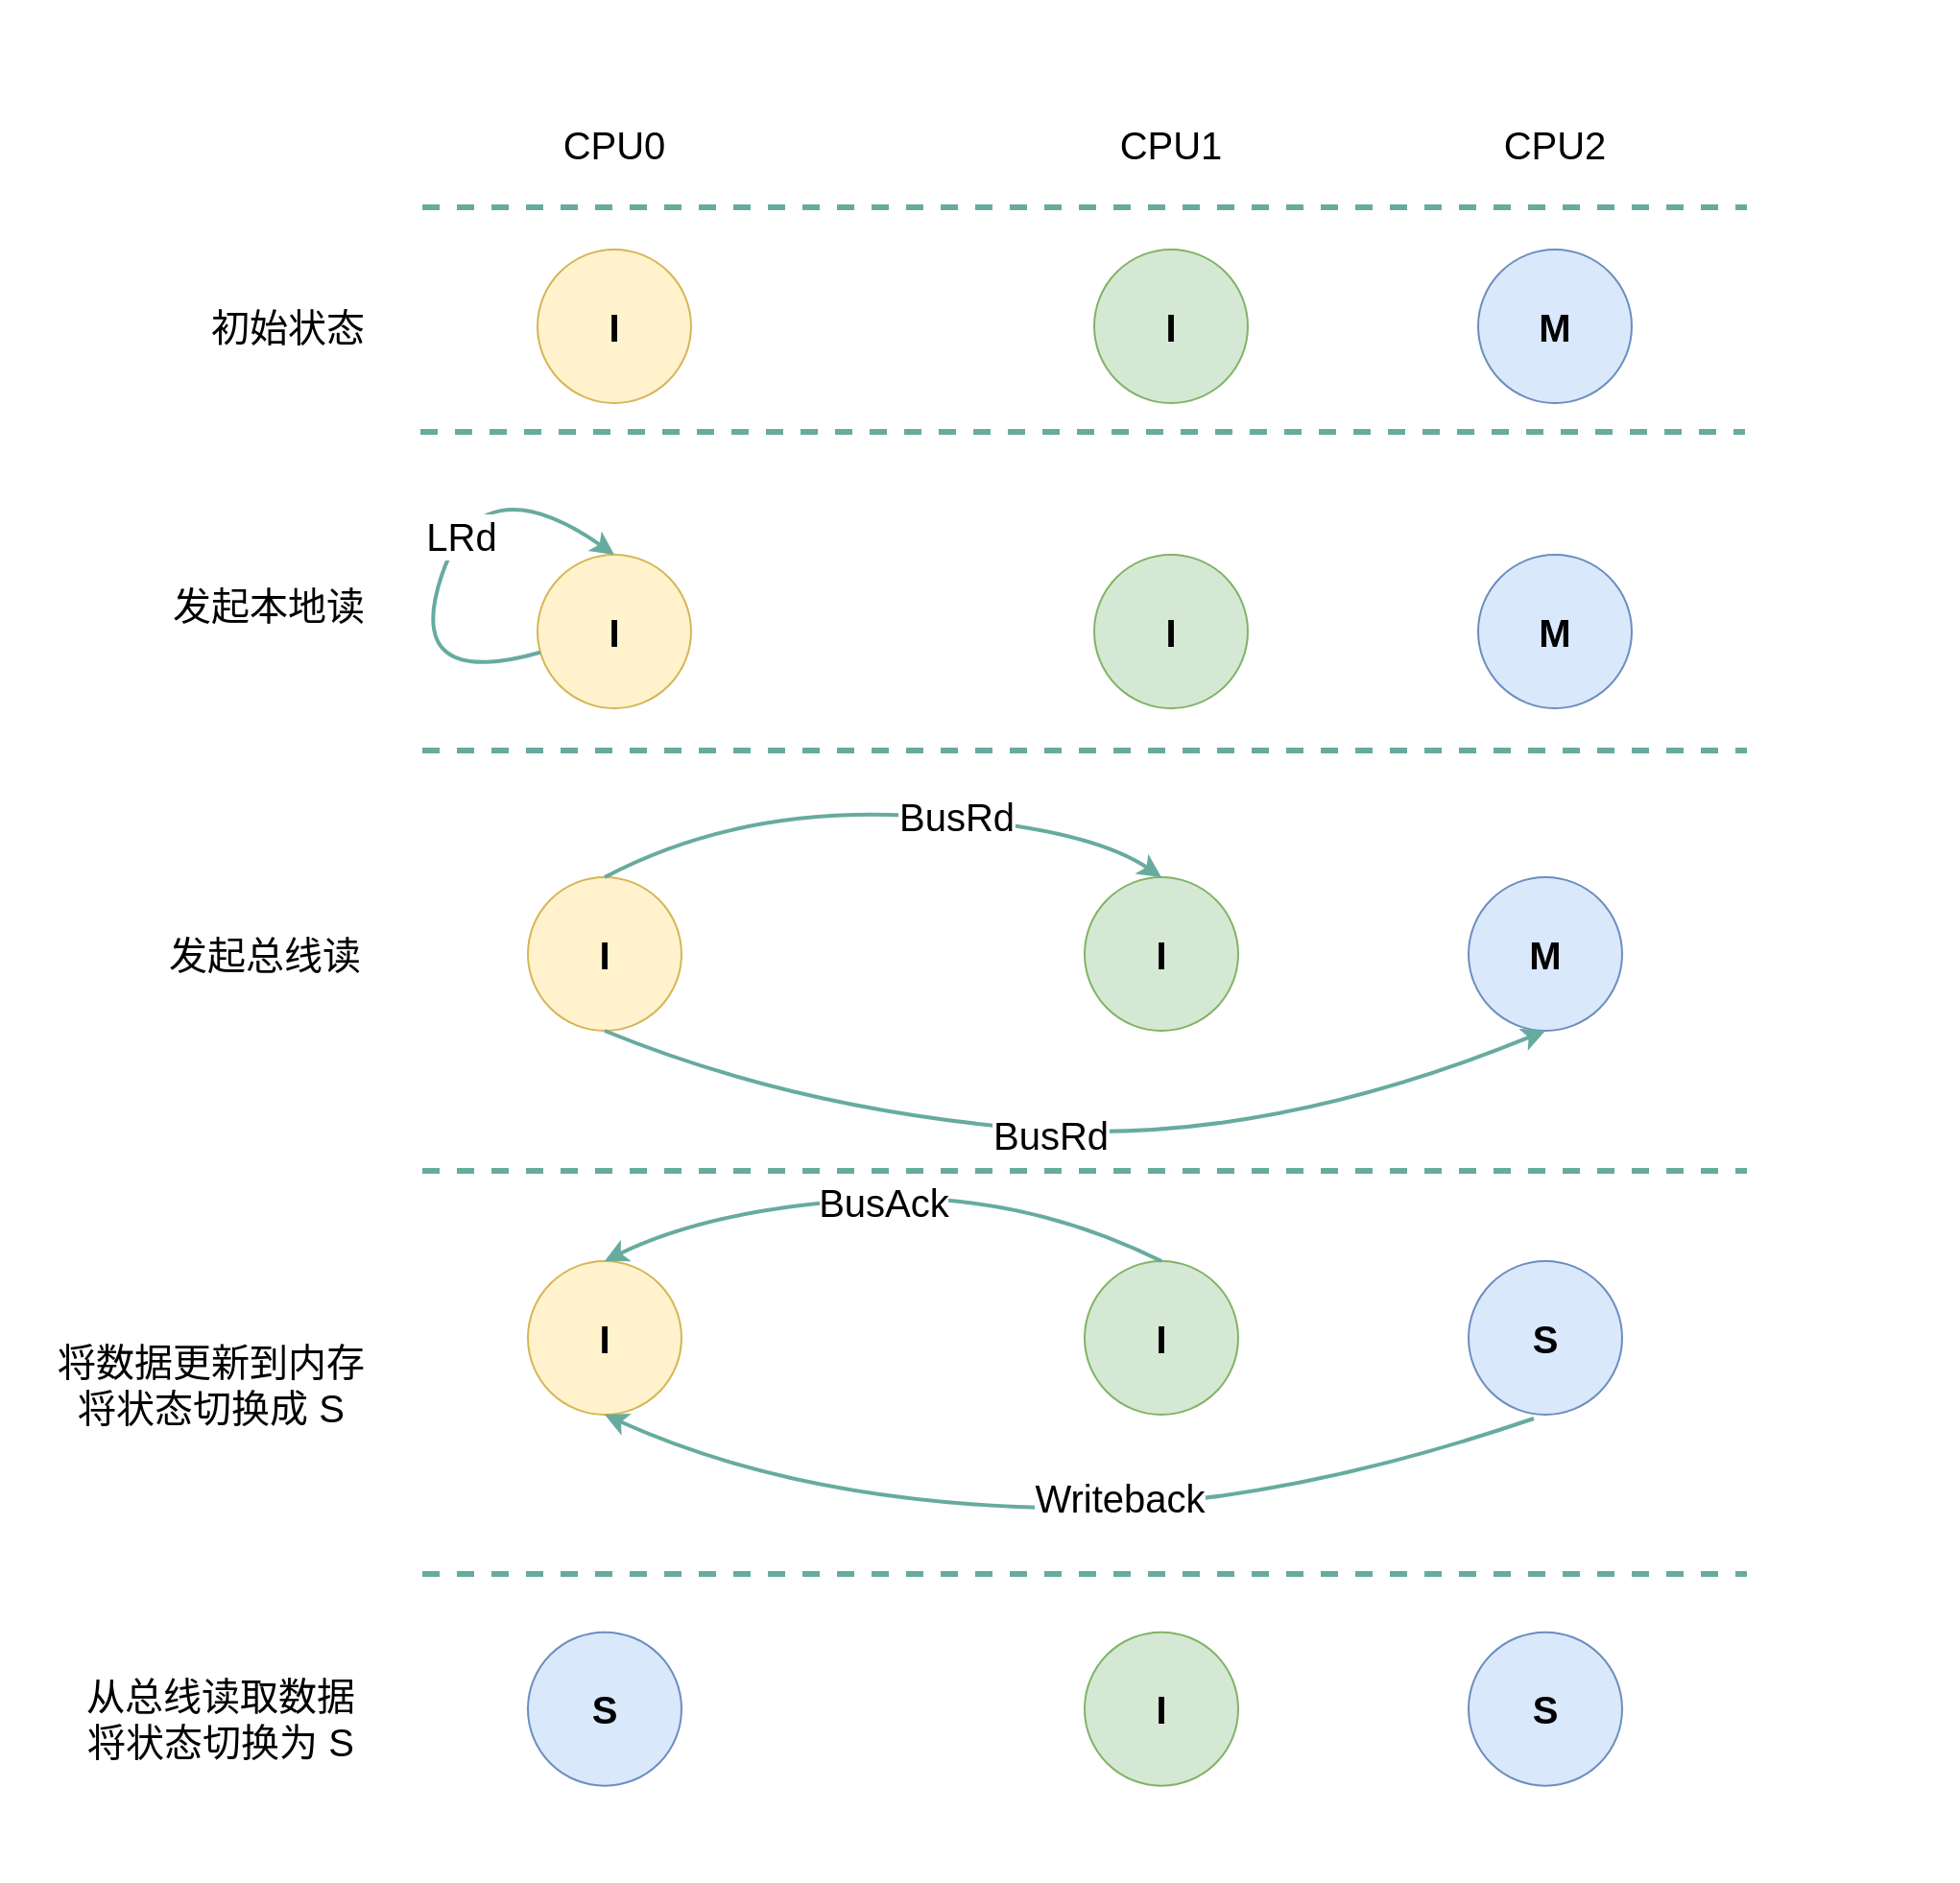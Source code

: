 <mxfile version="20.6.1" type="device"><diagram id="InvzYD1-TpO3iV65wGRZ" name="第 1 页"><mxGraphModel dx="1943" dy="1040" grid="1" gridSize="10" guides="1" tooltips="1" connect="1" arrows="1" fold="1" page="1" pageScale="1" pageWidth="850" pageHeight="1100" math="0" shadow="0"><root><mxCell id="0"/><mxCell id="1" parent="0"/><mxCell id="KuO6Eo7nbAIESPzuc6aE-1" value="I" style="ellipse;whiteSpace=wrap;html=1;aspect=fixed;fontStyle=1;fontSize=20;fillColor=#fff2cc;strokeColor=#d6b656;" parent="1" vertex="1"><mxGeometry x="170" y="390" width="80" height="80" as="geometry"/></mxCell><mxCell id="KuO6Eo7nbAIESPzuc6aE-2" value="I" style="ellipse;whiteSpace=wrap;html=1;aspect=fixed;fontStyle=1;fontSize=20;fillColor=#d5e8d4;strokeColor=#82b366;" parent="1" vertex="1"><mxGeometry x="460" y="390" width="80" height="80" as="geometry"/></mxCell><mxCell id="KuO6Eo7nbAIESPzuc6aE-3" value="M" style="ellipse;whiteSpace=wrap;html=1;aspect=fixed;fillColor=#dae8fc;strokeColor=#6c8ebf;fontStyle=1;fontSize=20;" parent="1" vertex="1"><mxGeometry x="660" y="390" width="80" height="80" as="geometry"/></mxCell><mxCell id="KuO6Eo7nbAIESPzuc6aE-4" value="CPU0" style="text;html=1;strokeColor=none;fillColor=none;align=center;verticalAlign=middle;whiteSpace=wrap;rounded=0;fontSize=20;" parent="1" vertex="1"><mxGeometry x="180" y="320" width="60" height="30" as="geometry"/></mxCell><mxCell id="KuO6Eo7nbAIESPzuc6aE-5" value="CPU1" style="text;html=1;strokeColor=none;fillColor=none;align=center;verticalAlign=middle;whiteSpace=wrap;rounded=0;fontSize=20;" parent="1" vertex="1"><mxGeometry x="470" y="320" width="60" height="30" as="geometry"/></mxCell><mxCell id="KuO6Eo7nbAIESPzuc6aE-6" value="CPU2" style="text;html=1;strokeColor=none;fillColor=none;align=center;verticalAlign=middle;whiteSpace=wrap;rounded=0;fontSize=20;" parent="1" vertex="1"><mxGeometry x="670" y="320" width="60" height="30" as="geometry"/></mxCell><mxCell id="KuO6Eo7nbAIESPzuc6aE-7" value="" style="endArrow=none;dashed=1;html=1;rounded=0;fontSize=20;strokeWidth=3;strokeColor=#67AB9F;" parent="1" edge="1"><mxGeometry width="50" height="50" relative="1" as="geometry"><mxPoint x="110" y="368" as="sourcePoint"/><mxPoint x="800" y="368" as="targetPoint"/></mxGeometry></mxCell><mxCell id="KuO6Eo7nbAIESPzuc6aE-8" value="" style="endArrow=none;dashed=1;html=1;rounded=0;fontSize=20;strokeWidth=3;strokeColor=#67AB9F;" parent="1" edge="1"><mxGeometry width="50" height="50" relative="1" as="geometry"><mxPoint x="109" y="485" as="sourcePoint"/><mxPoint x="799" y="485" as="targetPoint"/></mxGeometry></mxCell><mxCell id="KuO6Eo7nbAIESPzuc6aE-9" value="初始状态" style="text;html=1;strokeColor=none;fillColor=none;align=center;verticalAlign=middle;whiteSpace=wrap;rounded=0;fontSize=20;" parent="1" vertex="1"><mxGeometry x="-10" y="415" width="100" height="30" as="geometry"/></mxCell><mxCell id="KuO6Eo7nbAIESPzuc6aE-10" value="I" style="ellipse;whiteSpace=wrap;html=1;aspect=fixed;fontStyle=1;fontSize=20;fillColor=#fff2cc;strokeColor=#d6b656;" parent="1" vertex="1"><mxGeometry x="170" y="549" width="80" height="80" as="geometry"/></mxCell><mxCell id="KuO6Eo7nbAIESPzuc6aE-11" value="I" style="ellipse;whiteSpace=wrap;html=1;aspect=fixed;fontStyle=1;fontSize=20;fillColor=#d5e8d4;strokeColor=#82b366;" parent="1" vertex="1"><mxGeometry x="460" y="549" width="80" height="80" as="geometry"/></mxCell><mxCell id="KuO6Eo7nbAIESPzuc6aE-12" value="M" style="ellipse;whiteSpace=wrap;html=1;aspect=fixed;fillColor=#dae8fc;strokeColor=#6c8ebf;fontStyle=1;fontSize=20;" parent="1" vertex="1"><mxGeometry x="660" y="549" width="80" height="80" as="geometry"/></mxCell><mxCell id="KuO6Eo7nbAIESPzuc6aE-13" value="" style="curved=1;endArrow=classic;html=1;rounded=0;strokeColor=#67AB9F;strokeWidth=2;fontSize=20;entryX=0.5;entryY=0;entryDx=0;entryDy=0;" parent="1" source="KuO6Eo7nbAIESPzuc6aE-10" target="KuO6Eo7nbAIESPzuc6aE-10" edge="1"><mxGeometry width="50" height="50" relative="1" as="geometry"><mxPoint x="480" y="540" as="sourcePoint"/><mxPoint x="530" y="490" as="targetPoint"/><Array as="points"><mxPoint x="100" y="620"/><mxPoint x="140" y="500"/></Array></mxGeometry></mxCell><mxCell id="KuO6Eo7nbAIESPzuc6aE-14" value="LRd" style="edgeLabel;html=1;align=center;verticalAlign=middle;resizable=0;points=[];fontSize=20;" parent="KuO6Eo7nbAIESPzuc6aE-13" vertex="1" connectable="0"><mxGeometry x="0.122" y="-3" relative="1" as="geometry"><mxPoint as="offset"/></mxGeometry></mxCell><mxCell id="KuO6Eo7nbAIESPzuc6aE-19" value="I" style="ellipse;whiteSpace=wrap;html=1;aspect=fixed;fontStyle=1;fontSize=20;fillColor=#fff2cc;strokeColor=#d6b656;" parent="1" vertex="1"><mxGeometry x="165" y="717" width="80" height="80" as="geometry"/></mxCell><mxCell id="KuO6Eo7nbAIESPzuc6aE-20" value="I" style="ellipse;whiteSpace=wrap;html=1;aspect=fixed;fontStyle=1;fontSize=20;fillColor=#d5e8d4;strokeColor=#82b366;" parent="1" vertex="1"><mxGeometry x="455" y="717" width="80" height="80" as="geometry"/></mxCell><mxCell id="KuO6Eo7nbAIESPzuc6aE-21" value="M" style="ellipse;whiteSpace=wrap;html=1;aspect=fixed;fillColor=#dae8fc;strokeColor=#6c8ebf;fontStyle=1;fontSize=20;" parent="1" vertex="1"><mxGeometry x="655" y="717" width="80" height="80" as="geometry"/></mxCell><mxCell id="KuO6Eo7nbAIESPzuc6aE-25" value="" style="curved=1;endArrow=classic;html=1;rounded=0;strokeColor=#67AB9F;strokeWidth=2;fontSize=20;exitX=0.5;exitY=1;exitDx=0;exitDy=0;entryX=0.5;entryY=1;entryDx=0;entryDy=0;" parent="1" source="KuO6Eo7nbAIESPzuc6aE-19" target="KuO6Eo7nbAIESPzuc6aE-21" edge="1"><mxGeometry width="50" height="50" relative="1" as="geometry"><mxPoint x="475" y="708" as="sourcePoint"/><mxPoint x="525" y="658" as="targetPoint"/><Array as="points"><mxPoint x="305" y="838"/><mxPoint x="545" y="858"/></Array></mxGeometry></mxCell><mxCell id="KuO6Eo7nbAIESPzuc6aE-26" value="BusRd" style="edgeLabel;html=1;align=center;verticalAlign=middle;resizable=0;points=[];fontSize=20;" parent="KuO6Eo7nbAIESPzuc6aE-25" vertex="1" connectable="0"><mxGeometry x="-0.058" y="-2" relative="1" as="geometry"><mxPoint as="offset"/></mxGeometry></mxCell><mxCell id="KuO6Eo7nbAIESPzuc6aE-27" value="" style="endArrow=none;dashed=1;html=1;rounded=0;fontSize=20;strokeWidth=3;strokeColor=#67AB9F;" parent="1" edge="1"><mxGeometry width="50" height="50" relative="1" as="geometry"><mxPoint x="110" y="651" as="sourcePoint"/><mxPoint x="800" y="651" as="targetPoint"/></mxGeometry></mxCell><mxCell id="KuO6Eo7nbAIESPzuc6aE-28" value="" style="curved=1;endArrow=classic;html=1;rounded=0;strokeColor=#67AB9F;strokeWidth=2;fontSize=20;exitX=0.5;exitY=0;exitDx=0;exitDy=0;entryX=0.5;entryY=0;entryDx=0;entryDy=0;" parent="1" source="KuO6Eo7nbAIESPzuc6aE-19" target="KuO6Eo7nbAIESPzuc6aE-20" edge="1"><mxGeometry width="50" height="50" relative="1" as="geometry"><mxPoint x="-5" y="570" as="sourcePoint"/><mxPoint x="45" y="520" as="targetPoint"/><Array as="points"><mxPoint x="275" y="680"/><mxPoint x="455" y="690"/></Array></mxGeometry></mxCell><mxCell id="KuO6Eo7nbAIESPzuc6aE-30" value="BusRd" style="edgeLabel;html=1;align=center;verticalAlign=middle;resizable=0;points=[];fontSize=20;" parent="KuO6Eo7nbAIESPzuc6aE-28" vertex="1" connectable="0"><mxGeometry x="0.249" y="2" relative="1" as="geometry"><mxPoint as="offset"/></mxGeometry></mxCell><mxCell id="KuO6Eo7nbAIESPzuc6aE-31" value="I" style="ellipse;whiteSpace=wrap;html=1;aspect=fixed;fontStyle=1;fontSize=20;fillColor=#fff2cc;strokeColor=#d6b656;" parent="1" vertex="1"><mxGeometry x="165" y="917" width="80" height="80" as="geometry"/></mxCell><mxCell id="KuO6Eo7nbAIESPzuc6aE-32" value="I" style="ellipse;whiteSpace=wrap;html=1;aspect=fixed;fontStyle=1;fontSize=20;fillColor=#d5e8d4;strokeColor=#82b366;" parent="1" vertex="1"><mxGeometry x="455" y="917" width="80" height="80" as="geometry"/></mxCell><mxCell id="KuO6Eo7nbAIESPzuc6aE-33" value="S" style="ellipse;whiteSpace=wrap;html=1;aspect=fixed;fillColor=#dae8fc;strokeColor=#6c8ebf;fontStyle=1;fontSize=20;" parent="1" vertex="1"><mxGeometry x="655" y="917" width="80" height="80" as="geometry"/></mxCell><mxCell id="KuO6Eo7nbAIESPzuc6aE-38" value="" style="curved=1;endArrow=classic;html=1;rounded=0;strokeColor=#67AB9F;strokeWidth=2;fontSize=20;exitX=0.5;exitY=0;exitDx=0;exitDy=0;entryX=0.5;entryY=0;entryDx=0;entryDy=0;" parent="1" source="KuO6Eo7nbAIESPzuc6aE-32" target="KuO6Eo7nbAIESPzuc6aE-31" edge="1"><mxGeometry width="50" height="50" relative="1" as="geometry"><mxPoint x="320" y="960" as="sourcePoint"/><mxPoint x="370" y="910" as="targetPoint"/><Array as="points"><mxPoint x="420" y="880"/><mxPoint x="260" y="890"/></Array></mxGeometry></mxCell><mxCell id="KuO6Eo7nbAIESPzuc6aE-40" value="BusAck" style="edgeLabel;html=1;align=center;verticalAlign=middle;resizable=0;points=[];fontSize=20;" parent="KuO6Eo7nbAIESPzuc6aE-38" vertex="1" connectable="0"><mxGeometry x="0.008" y="1" relative="1" as="geometry"><mxPoint as="offset"/></mxGeometry></mxCell><mxCell id="KuO6Eo7nbAIESPzuc6aE-39" value="" style="curved=1;endArrow=classic;html=1;rounded=0;strokeColor=#67AB9F;strokeWidth=2;fontSize=20;exitX=0.425;exitY=1.025;exitDx=0;exitDy=0;exitPerimeter=0;entryX=0.5;entryY=1;entryDx=0;entryDy=0;" parent="1" source="KuO6Eo7nbAIESPzuc6aE-33" target="KuO6Eo7nbAIESPzuc6aE-31" edge="1"><mxGeometry width="50" height="50" relative="1" as="geometry"><mxPoint x="420" y="1080" as="sourcePoint"/><mxPoint x="470" y="1030" as="targetPoint"/><Array as="points"><mxPoint x="540" y="1050"/><mxPoint x="300" y="1040"/></Array></mxGeometry></mxCell><mxCell id="KuO6Eo7nbAIESPzuc6aE-41" value="Writeback" style="edgeLabel;html=1;align=center;verticalAlign=middle;resizable=0;points=[];fontSize=20;" parent="KuO6Eo7nbAIESPzuc6aE-39" vertex="1" connectable="0"><mxGeometry x="-0.104" y="-7" relative="1" as="geometry"><mxPoint as="offset"/></mxGeometry></mxCell><mxCell id="KuO6Eo7nbAIESPzuc6aE-42" value="" style="endArrow=none;dashed=1;html=1;rounded=0;fontSize=20;strokeWidth=3;strokeColor=#67AB9F;" parent="1" edge="1"><mxGeometry width="50" height="50" relative="1" as="geometry"><mxPoint x="110" y="870" as="sourcePoint"/><mxPoint x="800" y="870" as="targetPoint"/></mxGeometry></mxCell><mxCell id="KuO6Eo7nbAIESPzuc6aE-43" value="S" style="ellipse;whiteSpace=wrap;html=1;aspect=fixed;fontStyle=1;fontSize=20;fillColor=#dae8fc;strokeColor=#6c8ebf;" parent="1" vertex="1"><mxGeometry x="165" y="1110.32" width="80" height="80" as="geometry"/></mxCell><mxCell id="KuO6Eo7nbAIESPzuc6aE-44" value="I" style="ellipse;whiteSpace=wrap;html=1;aspect=fixed;fontStyle=1;fontSize=20;fillColor=#d5e8d4;strokeColor=#82b366;" parent="1" vertex="1"><mxGeometry x="455" y="1110.32" width="80" height="80" as="geometry"/></mxCell><mxCell id="KuO6Eo7nbAIESPzuc6aE-45" value="S" style="ellipse;whiteSpace=wrap;html=1;aspect=fixed;fillColor=#dae8fc;strokeColor=#6c8ebf;fontStyle=1;fontSize=20;" parent="1" vertex="1"><mxGeometry x="655" y="1110.32" width="80" height="80" as="geometry"/></mxCell><mxCell id="KuO6Eo7nbAIESPzuc6aE-47" value="" style="endArrow=none;dashed=1;html=1;rounded=0;fontSize=20;strokeWidth=3;strokeColor=#67AB9F;" parent="1" edge="1"><mxGeometry width="50" height="50" relative="1" as="geometry"><mxPoint x="110" y="1080" as="sourcePoint"/><mxPoint x="800" y="1080" as="targetPoint"/></mxGeometry></mxCell><mxCell id="KuO6Eo7nbAIESPzuc6aE-48" value="发起本地读" style="text;html=1;strokeColor=none;fillColor=none;align=center;verticalAlign=middle;whiteSpace=wrap;rounded=0;fontSize=20;" parent="1" vertex="1"><mxGeometry x="-30" y="560" width="120" height="30" as="geometry"/></mxCell><mxCell id="KuO6Eo7nbAIESPzuc6aE-49" value="发起总线读" style="text;html=1;strokeColor=none;fillColor=none;align=center;verticalAlign=middle;whiteSpace=wrap;rounded=0;fontSize=20;" parent="1" vertex="1"><mxGeometry x="-37" y="742" width="130" height="30" as="geometry"/></mxCell><mxCell id="KuO6Eo7nbAIESPzuc6aE-50" value="将数据更新到内存&lt;br&gt;将状态切换成 S" style="text;html=1;strokeColor=none;fillColor=none;align=center;verticalAlign=middle;whiteSpace=wrap;rounded=0;fontSize=20;" parent="1" vertex="1"><mxGeometry x="-90" y="942" width="180" height="78" as="geometry"/></mxCell><mxCell id="KuO6Eo7nbAIESPzuc6aE-51" value="从总线读取数据&lt;br&gt;将状态切换为 S" style="text;html=1;strokeColor=none;fillColor=none;align=center;verticalAlign=middle;whiteSpace=wrap;rounded=0;fontSize=20;" parent="1" vertex="1"><mxGeometry x="-70" y="1122.32" width="150" height="64.68" as="geometry"/></mxCell><mxCell id="KuO6Eo7nbAIESPzuc6aE-52" value="" style="shape=waypoint;sketch=0;fillStyle=solid;size=6;pointerEvents=1;points=[];fillColor=none;resizable=0;rotatable=0;perimeter=centerPerimeter;snapToPoint=1;fontSize=20;strokeColor=none;" parent="1" vertex="1"><mxGeometry x="-110" y="260" width="40" height="40" as="geometry"/></mxCell><mxCell id="KuO6Eo7nbAIESPzuc6aE-53" value="" style="shape=waypoint;sketch=0;fillStyle=solid;size=6;pointerEvents=1;points=[];fillColor=none;resizable=0;rotatable=0;perimeter=centerPerimeter;snapToPoint=1;fontSize=20;strokeColor=none;" parent="1" vertex="1"><mxGeometry x="870" y="1200" width="40" height="40" as="geometry"/></mxCell></root></mxGraphModel></diagram></mxfile>